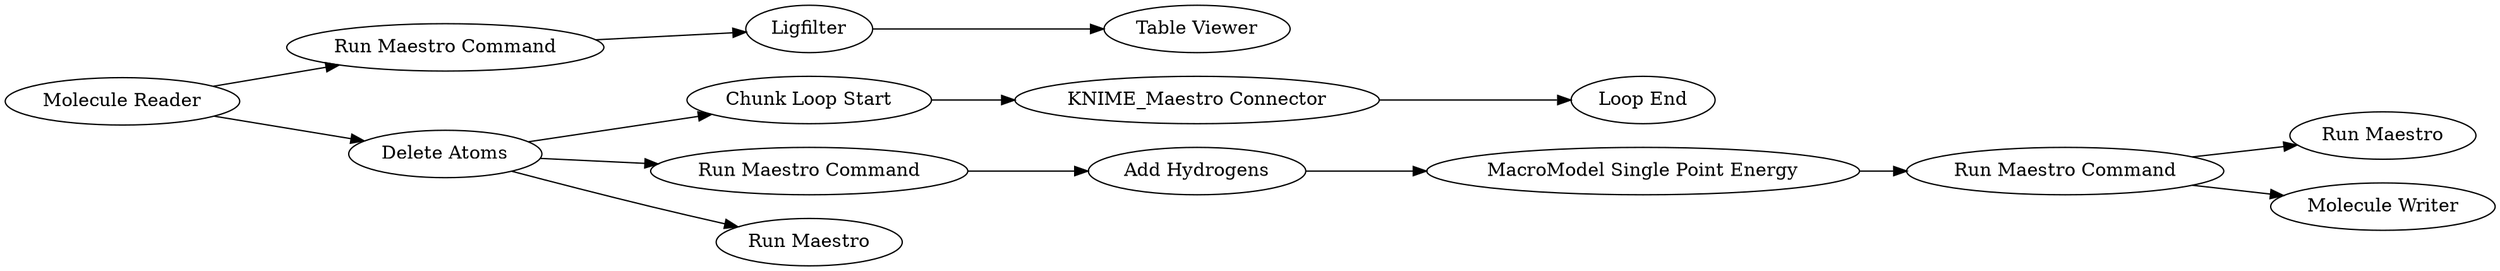 digraph {
	88 -> 10146
	15301 -> 101
	87 -> 2
	12 -> 9
	87 -> 15301
	10146 -> 89
	2 -> 88
	6 -> 12
	11 -> 5
	12 -> 86
	5 -> 6
	101 -> 15298
	2 -> 10147
	2 -> 11
	5 [label="Add Hydrogens"]
	86 [label="Molecule Writer"]
	15301 [label="Run Maestro Command"]
	15298 [label="Table Viewer"]
	10146 [label="KNIME_Maestro Connector"]
	87 [label="Molecule Reader"]
	89 [label="Loop End"]
	9 [label="Run Maestro"]
	11 [label="Run Maestro Command"]
	10147 [label="Run Maestro"]
	88 [label="Chunk Loop Start"]
	101 [label=Ligfilter]
	6 [label="MacroModel Single Point Energy"]
	2 [label="Delete Atoms"]
	12 [label="Run Maestro Command"]
	rankdir=LR
}
